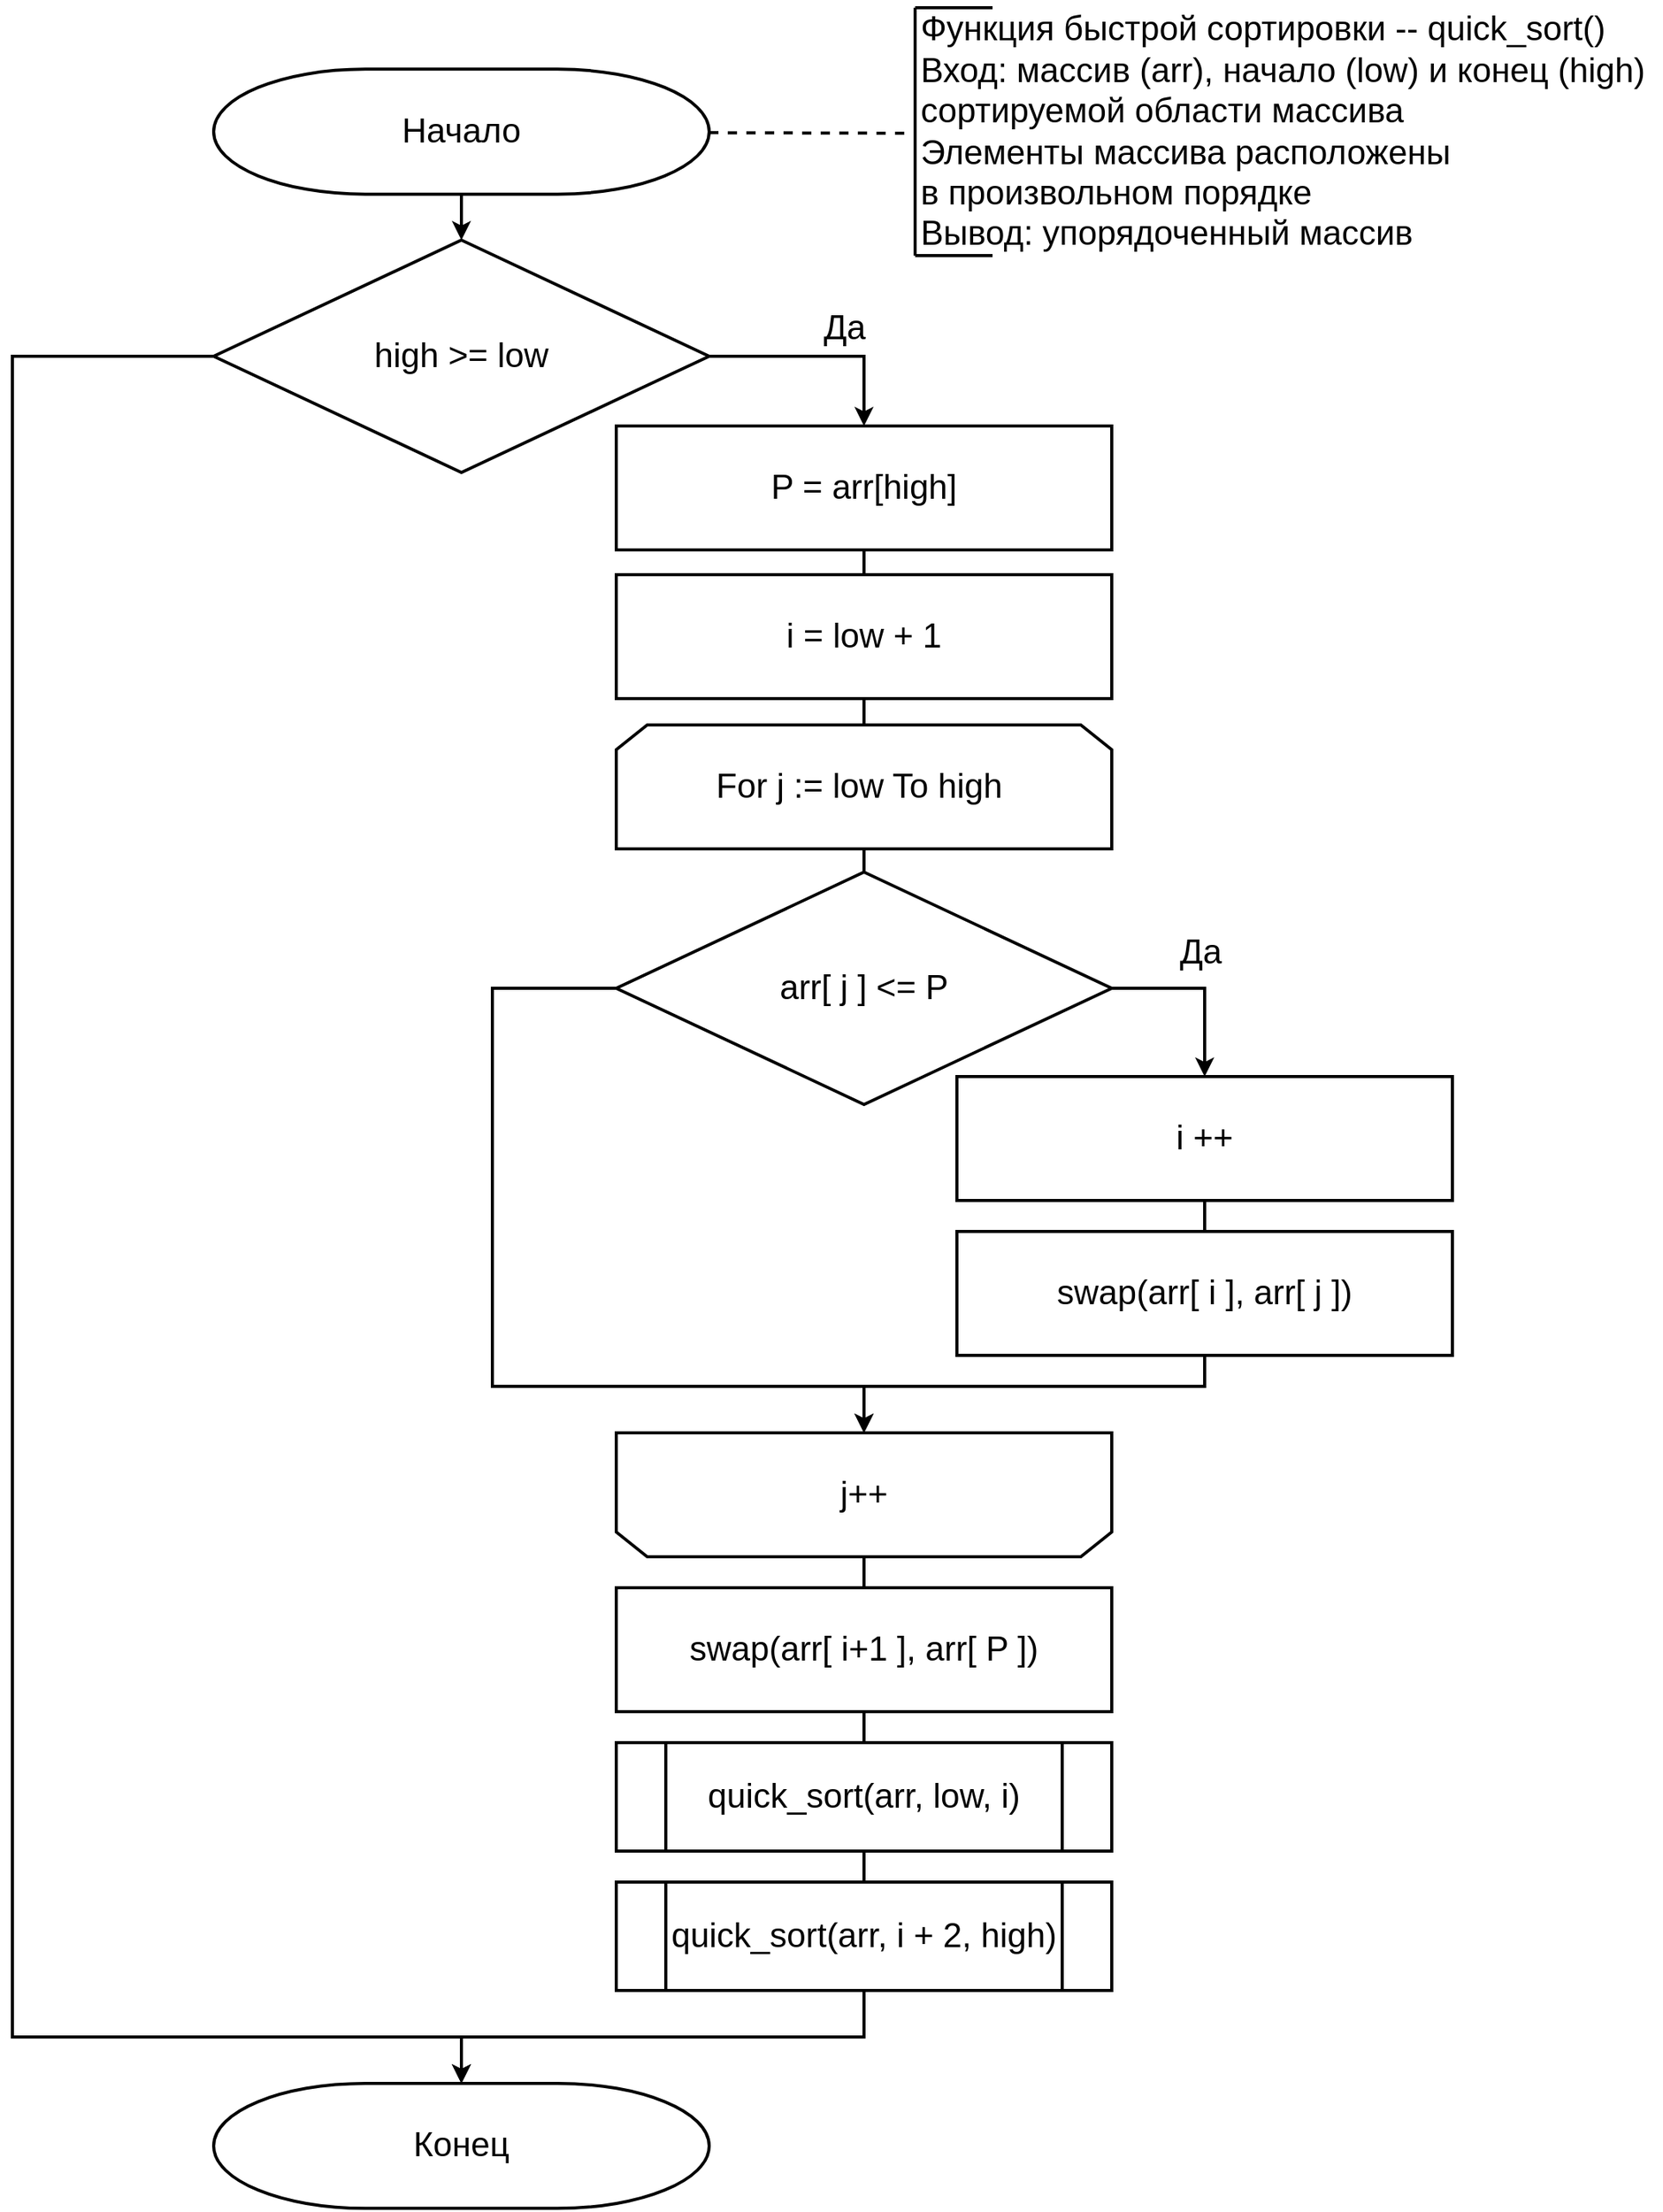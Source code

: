 <mxfile version="20.3.0" type="device"><diagram id="yZjRPamqgCqgNMl6ABQJ" name="Page-1"><mxGraphModel dx="1422" dy="868" grid="1" gridSize="10" guides="1" tooltips="1" connect="1" arrows="1" fold="1" page="1" pageScale="1" pageWidth="850" pageHeight="1100" math="0" shadow="0"><root><mxCell id="0"/><mxCell id="1" parent="0"/><mxCell id="-0JtAqL6mib-yez9tW8E-38" value="" style="edgeStyle=orthogonalEdgeStyle;rounded=0;orthogonalLoop=1;jettySize=auto;html=1;strokeWidth=2;" parent="1" source="-0JtAqL6mib-yez9tW8E-2" target="-0JtAqL6mib-yez9tW8E-37" edge="1"><mxGeometry relative="1" as="geometry"/></mxCell><mxCell id="-0JtAqL6mib-yez9tW8E-2" value="Начало" style="strokeWidth=2;html=1;shape=mxgraph.flowchart.terminator;whiteSpace=wrap;fontSize=22;" parent="1" vertex="1"><mxGeometry x="210" y="79.66" width="320" height="80.67" as="geometry"/></mxCell><mxCell id="-0JtAqL6mib-yez9tW8E-7" style="edgeStyle=none;html=1;exitX=1;exitY=0.5;exitDx=0;exitDy=0;dashed=1;endArrow=none;endFill=0;strokeWidth=2;" parent="1" edge="1"><mxGeometry relative="1" as="geometry"><mxPoint x="530" y="120.67" as="sourcePoint"/><mxPoint x="660" y="121" as="targetPoint"/></mxGeometry></mxCell><mxCell id="-0JtAqL6mib-yez9tW8E-8" value="&lt;div style=&quot;text-align: left; font-family: helvetica; font-size: 22px;&quot;&gt;Функция быстрой сортировки -- quick_sort()&lt;/div&gt;&lt;div style=&quot;text-align: left; font-family: helvetica; font-size: 22px;&quot;&gt;Вход: массив (arr), начало (low) и конец (high)&lt;/div&gt;&lt;div style=&quot;text-align: left; font-family: helvetica; font-size: 22px;&quot;&gt;сортируемой области массива&lt;/div&gt;&lt;div style=&quot;text-align: left; font-family: helvetica; font-size: 22px;&quot;&gt;Элементы массива расположены&lt;/div&gt;&lt;div style=&quot;text-align: left; font-family: helvetica; font-size: 22px;&quot;&gt;в произвольном порядке&lt;/div&gt;&lt;div style=&quot;text-align: left; font-family: helvetica; font-size: 22px;&quot;&gt;Вывод: упорядоченный массив&lt;/div&gt;" style="text;html=1;align=center;verticalAlign=middle;resizable=0;points=[];autosize=1;strokeColor=none;fillColor=none;fontSize=22;" parent="1" vertex="1"><mxGeometry x="655" y="35" width="490" height="170" as="geometry"/></mxCell><mxCell id="-0JtAqL6mib-yez9tW8E-9" value="" style="endArrow=none;html=1;strokeWidth=2;" parent="1" edge="1"><mxGeometry width="50" height="50" relative="1" as="geometry"><mxPoint x="663" y="200.0" as="sourcePoint"/><mxPoint x="663" y="40.0" as="targetPoint"/></mxGeometry></mxCell><mxCell id="-0JtAqL6mib-yez9tW8E-10" value="" style="endArrow=none;html=1;strokeWidth=2;" parent="1" edge="1"><mxGeometry width="50" height="50" relative="1" as="geometry"><mxPoint x="663" y="200.0" as="sourcePoint"/><mxPoint x="713" y="200.0" as="targetPoint"/></mxGeometry></mxCell><mxCell id="-0JtAqL6mib-yez9tW8E-11" value="" style="endArrow=none;html=1;strokeWidth=2;" parent="1" edge="1"><mxGeometry width="50" height="50" relative="1" as="geometry"><mxPoint x="663" y="40.0" as="sourcePoint"/><mxPoint x="713" y="40.0" as="targetPoint"/></mxGeometry></mxCell><mxCell id="-0JtAqL6mib-yez9tW8E-36" value="Конец" style="strokeWidth=2;html=1;shape=mxgraph.flowchart.terminator;whiteSpace=wrap;fontSize=22;" parent="1" vertex="1"><mxGeometry x="210" y="1380" width="320" height="80.67" as="geometry"/></mxCell><mxCell id="-0JtAqL6mib-yez9tW8E-54" style="edgeStyle=orthogonalEdgeStyle;rounded=0;orthogonalLoop=1;jettySize=auto;html=1;entryX=0.5;entryY=0;entryDx=0;entryDy=0;strokeWidth=2;fontSize=22;" parent="1" source="-0JtAqL6mib-yez9tW8E-37" target="-0JtAqL6mib-yez9tW8E-44" edge="1"><mxGeometry relative="1" as="geometry"><Array as="points"><mxPoint x="630" y="265"/></Array></mxGeometry></mxCell><mxCell id="-0JtAqL6mib-yez9tW8E-65" style="edgeStyle=orthogonalEdgeStyle;rounded=0;orthogonalLoop=1;jettySize=auto;html=1;strokeWidth=2;fontSize=22;entryX=0.5;entryY=0;entryDx=0;entryDy=0;entryPerimeter=0;" parent="1" source="-0JtAqL6mib-yez9tW8E-37" target="-0JtAqL6mib-yez9tW8E-36" edge="1"><mxGeometry relative="1" as="geometry"><mxPoint x="340" y="1400" as="targetPoint"/><Array as="points"><mxPoint x="80" y="265"/><mxPoint x="80" y="1350"/><mxPoint x="370" y="1350"/></Array></mxGeometry></mxCell><mxCell id="-0JtAqL6mib-yez9tW8E-37" value="high &amp;gt;= low" style="rhombus;whiteSpace=wrap;html=1;fontSize=22;strokeWidth=2;" parent="1" vertex="1"><mxGeometry x="210" y="190" width="320" height="150" as="geometry"/></mxCell><mxCell id="-0JtAqL6mib-yez9tW8E-44" value="P = arr[high]" style="rounded=0;whiteSpace=wrap;html=1;strokeWidth=2;fontSize=22;" parent="1" vertex="1"><mxGeometry x="470" y="310" width="320" height="80" as="geometry"/></mxCell><mxCell id="-0JtAqL6mib-yez9tW8E-45" value="&lt;span style=&quot;font-size: 22px;&quot;&gt;&lt;font style=&quot;font-size: 22px&quot;&gt;For j := low To high&amp;nbsp;&lt;/font&gt;&lt;/span&gt;" style="shape=loopLimit;whiteSpace=wrap;html=1;fontSize=22;strokeWidth=2;" parent="1" vertex="1"><mxGeometry x="470" y="503" width="320" height="80" as="geometry"/></mxCell><mxCell id="-0JtAqL6mib-yez9tW8E-46" value="i ++" style="rounded=0;whiteSpace=wrap;html=1;strokeWidth=2;fontSize=22;" parent="1" vertex="1"><mxGeometry x="690" y="730" width="320" height="80" as="geometry"/></mxCell><mxCell id="-0JtAqL6mib-yez9tW8E-48" style="edgeStyle=orthogonalEdgeStyle;rounded=0;orthogonalLoop=1;jettySize=auto;html=1;entryX=0.5;entryY=0;entryDx=0;entryDy=0;strokeWidth=2;fontSize=22;" parent="1" source="-0JtAqL6mib-yez9tW8E-47" target="-0JtAqL6mib-yez9tW8E-46" edge="1"><mxGeometry relative="1" as="geometry"><Array as="points"><mxPoint x="850" y="673"/></Array></mxGeometry></mxCell><mxCell id="91yB6TiYtHdmBeMOAzds-1" value="Да" style="edgeLabel;html=1;align=center;verticalAlign=middle;resizable=0;points=[];fontSize=22;" vertex="1" connectable="0" parent="-0JtAqL6mib-yez9tW8E-48"><mxGeometry x="-0.026" y="2" relative="1" as="geometry"><mxPoint y="-21" as="offset"/></mxGeometry></mxCell><mxCell id="-0JtAqL6mib-yez9tW8E-58" style="edgeStyle=orthogonalEdgeStyle;rounded=0;orthogonalLoop=1;jettySize=auto;html=1;entryX=0.5;entryY=1;entryDx=0;entryDy=0;strokeWidth=2;fontSize=22;" parent="1" source="-0JtAqL6mib-yez9tW8E-47" target="-0JtAqL6mib-yez9tW8E-51" edge="1"><mxGeometry relative="1" as="geometry"><Array as="points"><mxPoint x="390" y="673"/><mxPoint x="390" y="930"/><mxPoint x="630" y="930"/></Array></mxGeometry></mxCell><mxCell id="-0JtAqL6mib-yez9tW8E-47" value="arr[ j ] &amp;lt;= P" style="rhombus;whiteSpace=wrap;html=1;fontSize=22;strokeWidth=2;" parent="1" vertex="1"><mxGeometry x="470" y="598" width="320" height="150" as="geometry"/></mxCell><mxCell id="-0JtAqL6mib-yez9tW8E-49" value="i = low + 1" style="rounded=0;whiteSpace=wrap;html=1;strokeWidth=2;fontSize=22;" parent="1" vertex="1"><mxGeometry x="470" y="406" width="320" height="80" as="geometry"/></mxCell><mxCell id="-0JtAqL6mib-yez9tW8E-52" style="edgeStyle=orthogonalEdgeStyle;rounded=0;orthogonalLoop=1;jettySize=auto;html=1;entryX=0.5;entryY=1;entryDx=0;entryDy=0;strokeWidth=2;fontSize=22;" parent="1" source="-0JtAqL6mib-yez9tW8E-50" target="-0JtAqL6mib-yez9tW8E-51" edge="1"><mxGeometry relative="1" as="geometry"><mxPoint x="630" y="950" as="targetPoint"/><Array as="points"><mxPoint x="850" y="930"/><mxPoint x="630" y="930"/></Array></mxGeometry></mxCell><mxCell id="-0JtAqL6mib-yez9tW8E-50" value="swap(arr[ i ], arr[ j ])" style="rounded=0;whiteSpace=wrap;html=1;strokeWidth=2;fontSize=22;" parent="1" vertex="1"><mxGeometry x="690" y="830" width="320" height="80" as="geometry"/></mxCell><mxCell id="-0JtAqL6mib-yez9tW8E-51" value="&lt;span style=&quot;font-size: 22px;&quot;&gt;j++&lt;/span&gt;" style="shape=loopLimit;whiteSpace=wrap;html=1;direction=west;strokeWidth=2;" parent="1" vertex="1"><mxGeometry x="470" y="960" width="320" height="80" as="geometry"/></mxCell><mxCell id="-0JtAqL6mib-yez9tW8E-55" value="" style="endArrow=none;html=1;rounded=0;strokeWidth=2;fontSize=22;entryX=0.5;entryY=1;entryDx=0;entryDy=0;exitX=0.5;exitY=0;exitDx=0;exitDy=0;" parent="1" source="-0JtAqL6mib-yez9tW8E-49" target="-0JtAqL6mib-yez9tW8E-44" edge="1"><mxGeometry width="50" height="50" relative="1" as="geometry"><mxPoint x="620" y="460" as="sourcePoint"/><mxPoint x="670" y="410" as="targetPoint"/></mxGeometry></mxCell><mxCell id="-0JtAqL6mib-yez9tW8E-56" value="" style="endArrow=none;html=1;rounded=0;strokeWidth=2;fontSize=22;entryX=0.5;entryY=1;entryDx=0;entryDy=0;exitX=0.5;exitY=0;exitDx=0;exitDy=0;" parent="1" source="-0JtAqL6mib-yez9tW8E-45" target="-0JtAqL6mib-yez9tW8E-49" edge="1"><mxGeometry width="50" height="50" relative="1" as="geometry"><mxPoint x="640" y="416" as="sourcePoint"/><mxPoint x="640" y="400" as="targetPoint"/></mxGeometry></mxCell><mxCell id="-0JtAqL6mib-yez9tW8E-57" value="" style="endArrow=none;html=1;rounded=0;strokeWidth=2;fontSize=22;entryX=0.5;entryY=0;entryDx=0;entryDy=0;exitX=0.5;exitY=1;exitDx=0;exitDy=0;" parent="1" source="-0JtAqL6mib-yez9tW8E-45" target="-0JtAqL6mib-yez9tW8E-47" edge="1"><mxGeometry width="50" height="50" relative="1" as="geometry"><mxPoint x="640" y="416" as="sourcePoint"/><mxPoint x="640" y="400" as="targetPoint"/></mxGeometry></mxCell><mxCell id="-0JtAqL6mib-yez9tW8E-59" value="swap(arr[ i+1 ], arr[ P ])" style="rounded=0;whiteSpace=wrap;html=1;strokeWidth=2;fontSize=22;" parent="1" vertex="1"><mxGeometry x="470" y="1060" width="320" height="80" as="geometry"/></mxCell><mxCell id="-0JtAqL6mib-yez9tW8E-60" value="" style="endArrow=none;html=1;rounded=0;strokeWidth=2;fontSize=22;entryX=0.5;entryY=1;entryDx=0;entryDy=0;exitX=0.5;exitY=0;exitDx=0;exitDy=0;" parent="1" source="-0JtAqL6mib-yez9tW8E-50" target="-0JtAqL6mib-yez9tW8E-46" edge="1"><mxGeometry width="50" height="50" relative="1" as="geometry"><mxPoint x="640" y="513" as="sourcePoint"/><mxPoint x="640" y="496" as="targetPoint"/></mxGeometry></mxCell><mxCell id="-0JtAqL6mib-yez9tW8E-61" value="" style="endArrow=none;html=1;rounded=0;strokeWidth=2;fontSize=22;entryX=0.5;entryY=0;entryDx=0;entryDy=0;exitX=0.5;exitY=0;exitDx=0;exitDy=0;" parent="1" source="-0JtAqL6mib-yez9tW8E-59" target="-0JtAqL6mib-yez9tW8E-51" edge="1"><mxGeometry width="50" height="50" relative="1" as="geometry"><mxPoint x="600" y="890" as="sourcePoint"/><mxPoint x="650" y="506" as="targetPoint"/></mxGeometry></mxCell><mxCell id="-0JtAqL6mib-yez9tW8E-62" value="quick_sort(arr, low, i)" style="shape=process;whiteSpace=wrap;html=1;backgroundOutline=1;strokeWidth=2;fontSize=22;" parent="1" vertex="1"><mxGeometry x="470" y="1160" width="320" height="70" as="geometry"/></mxCell><mxCell id="-0JtAqL6mib-yez9tW8E-64" style="edgeStyle=orthogonalEdgeStyle;rounded=0;orthogonalLoop=1;jettySize=auto;html=1;entryX=0.5;entryY=0;entryDx=0;entryDy=0;entryPerimeter=0;strokeWidth=2;fontSize=22;" parent="1" source="-0JtAqL6mib-yez9tW8E-63" target="-0JtAqL6mib-yez9tW8E-36" edge="1"><mxGeometry relative="1" as="geometry"/></mxCell><mxCell id="-0JtAqL6mib-yez9tW8E-63" value="quick_sort(arr, i + 2, high)" style="shape=process;whiteSpace=wrap;html=1;backgroundOutline=1;strokeWidth=2;fontSize=22;" parent="1" vertex="1"><mxGeometry x="470" y="1250" width="320" height="70" as="geometry"/></mxCell><mxCell id="-0JtAqL6mib-yez9tW8E-66" value="" style="endArrow=none;html=1;rounded=0;strokeWidth=2;fontSize=22;entryX=0.5;entryY=1;entryDx=0;entryDy=0;exitX=0.5;exitY=0;exitDx=0;exitDy=0;" parent="1" source="-0JtAqL6mib-yez9tW8E-63" target="-0JtAqL6mib-yez9tW8E-62" edge="1"><mxGeometry width="50" height="50" relative="1" as="geometry"><mxPoint x="640" y="1070" as="sourcePoint"/><mxPoint x="640" y="1050" as="targetPoint"/></mxGeometry></mxCell><mxCell id="-0JtAqL6mib-yez9tW8E-67" value="" style="endArrow=none;html=1;rounded=0;strokeWidth=2;fontSize=22;entryX=0.5;entryY=1;entryDx=0;entryDy=0;exitX=0.5;exitY=0;exitDx=0;exitDy=0;" parent="1" source="-0JtAqL6mib-yez9tW8E-62" target="-0JtAqL6mib-yez9tW8E-59" edge="1"><mxGeometry width="50" height="50" relative="1" as="geometry"><mxPoint x="650" y="1080" as="sourcePoint"/><mxPoint x="650" y="1060" as="targetPoint"/></mxGeometry></mxCell><mxCell id="91yB6TiYtHdmBeMOAzds-2" value="Да" style="edgeLabel;html=1;align=center;verticalAlign=middle;resizable=0;points=[];fontSize=22;" vertex="1" connectable="0" parent="1"><mxGeometry x="857" y="660" as="geometry"><mxPoint x="-240" y="-413" as="offset"/></mxGeometry></mxCell></root></mxGraphModel></diagram></mxfile>